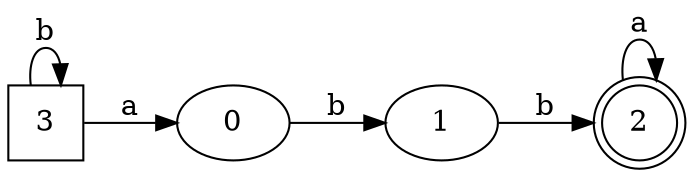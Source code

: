 digraph G {
	rankdir=LR;
	0->1[ label=b ];
	1->2[ label=b ];
	2->2[ label=a ];
	3->0[ label=a ];
	3->3[ label=b ];
	0;
	1;
	2 [ shape=doublecircle ];
	3 [ shape=square ];

}


